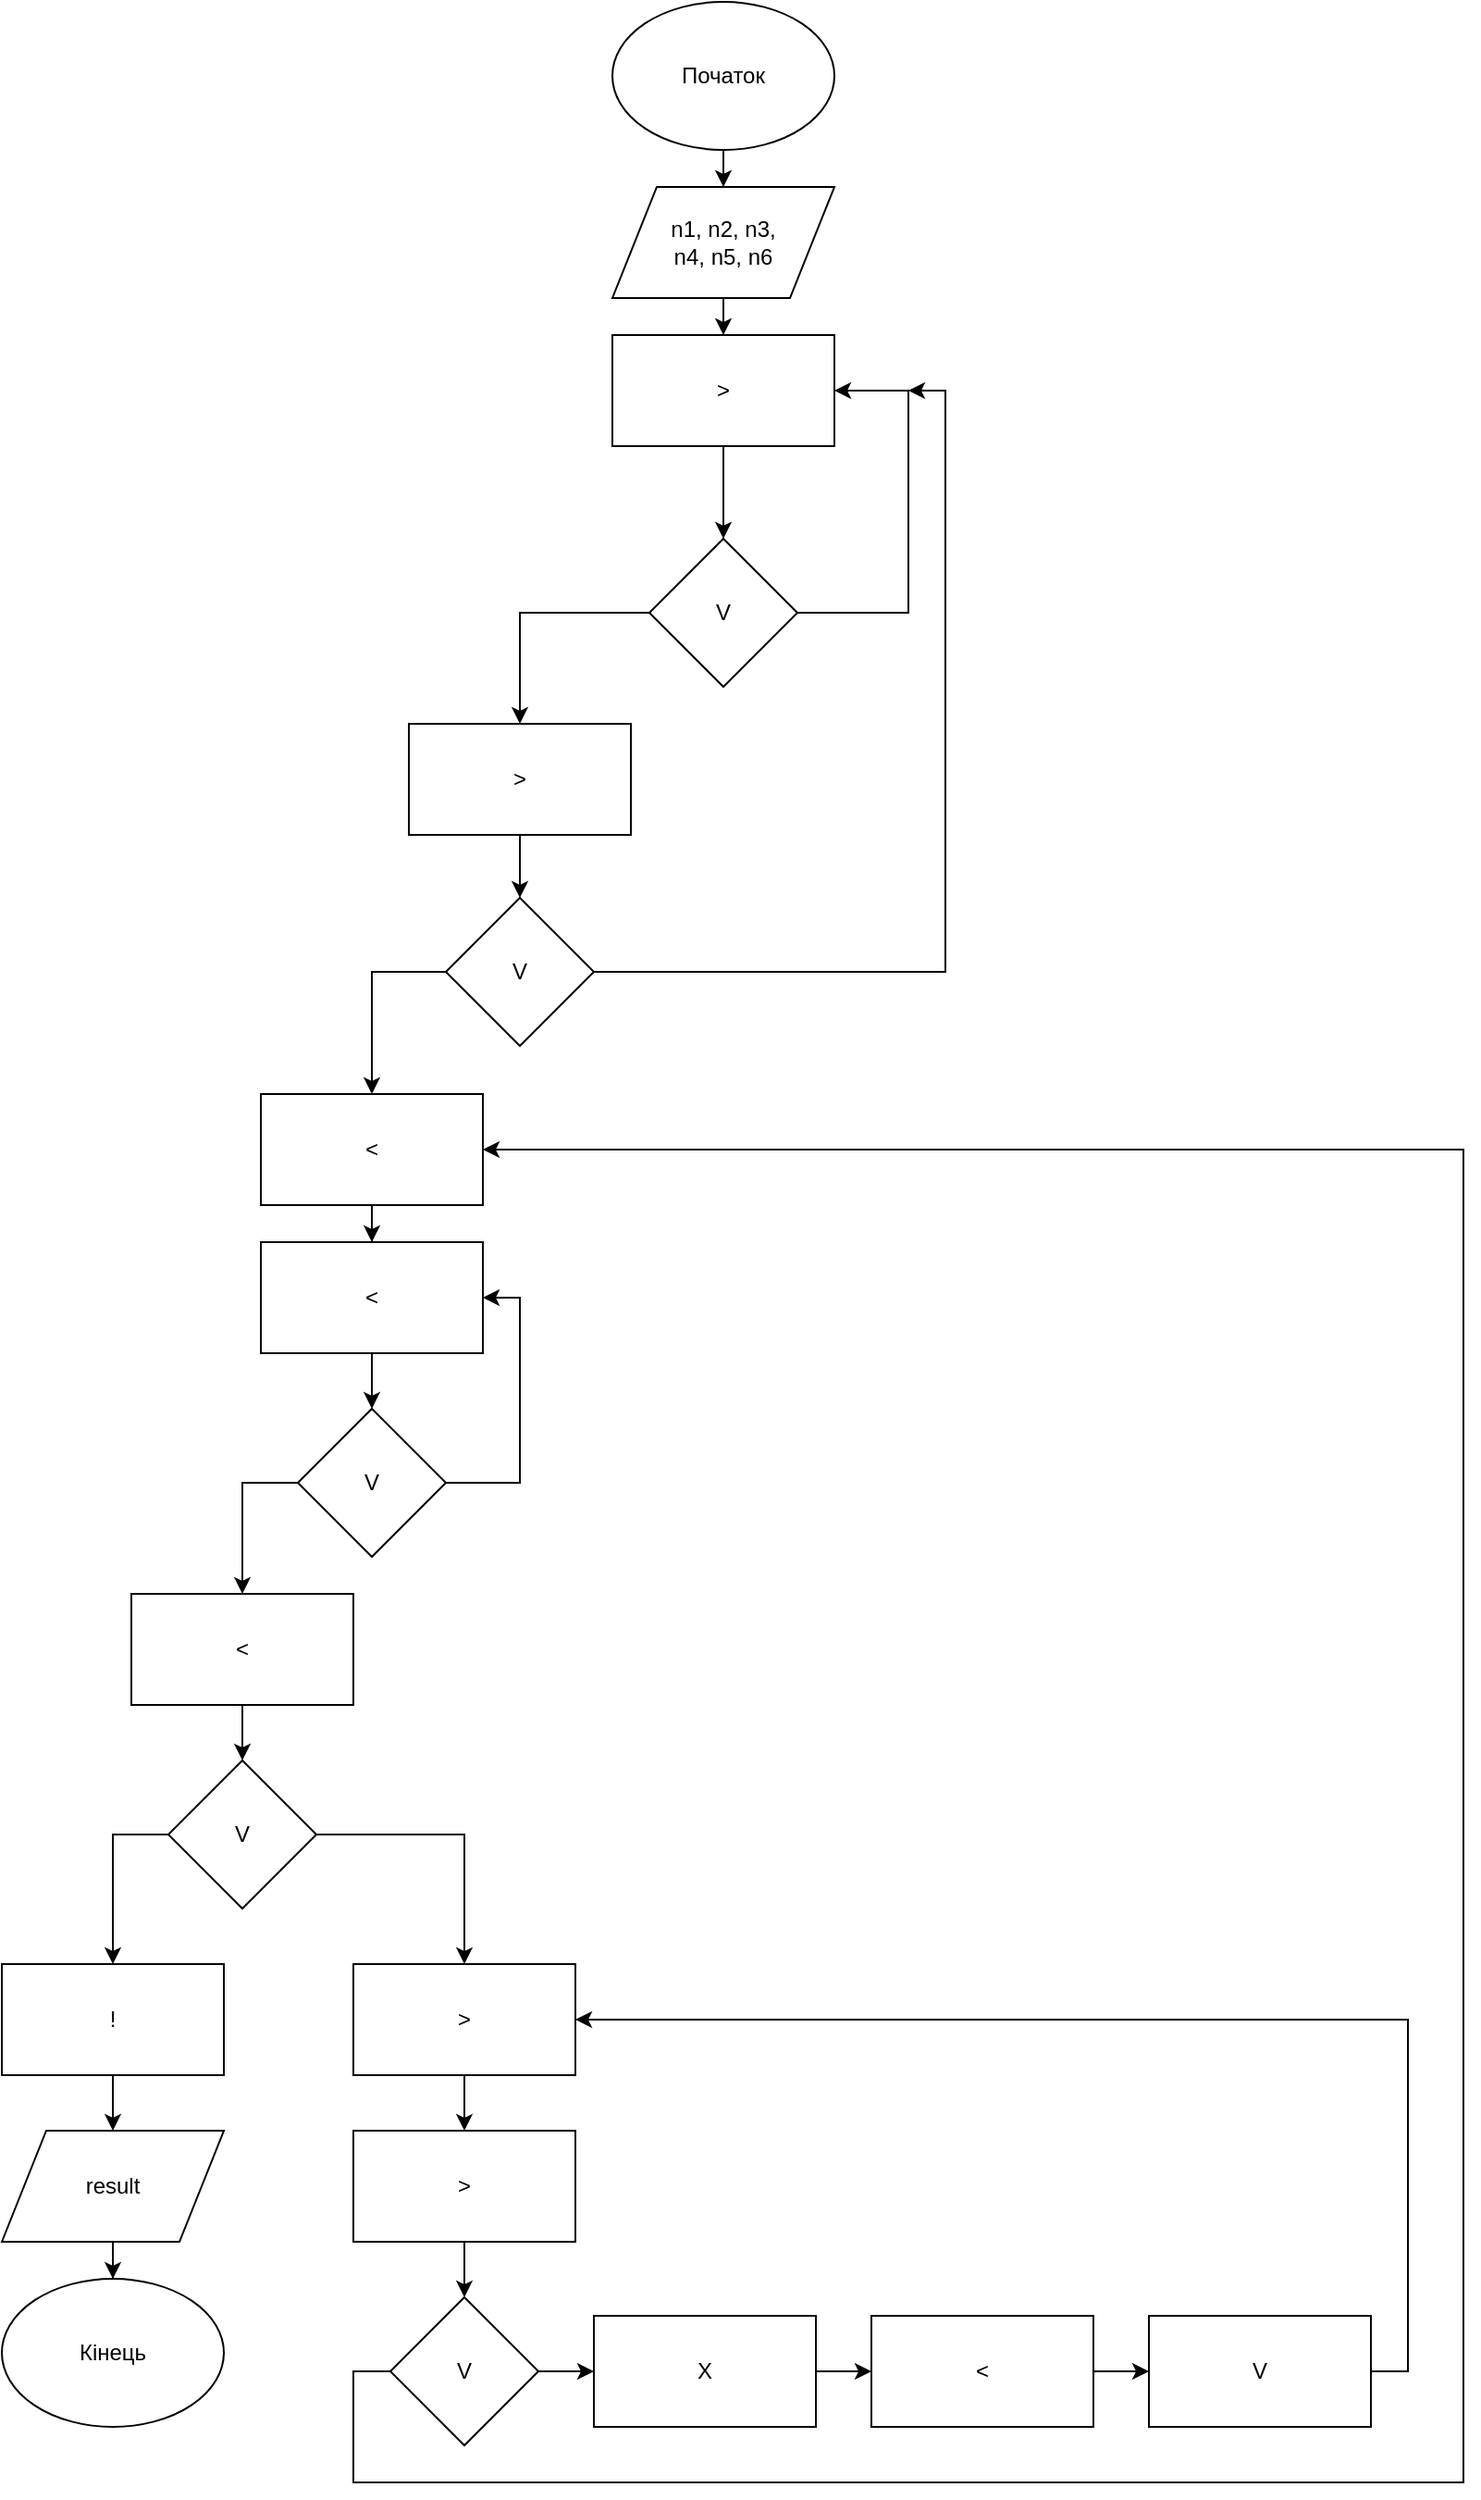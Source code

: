<mxfile version="11.2.9" type="device" pages="1"><diagram id="BqKYqdpwXkHBLk_dcVDU" name="Page-1"><mxGraphModel dx="2946" dy="1604" grid="0" gridSize="10" guides="1" tooltips="1" connect="1" arrows="1" fold="1" page="0" pageScale="1" pageWidth="1600" pageHeight="900" background="none" math="0" shadow="0"><root><mxCell id="0"/><mxCell id="1" parent="0"/><mxCell id="FSeFA0UFV9MDoFBnXV-y-6" value="" style="edgeStyle=orthogonalEdgeStyle;rounded=0;orthogonalLoop=1;jettySize=auto;html=1;" edge="1" parent="1" source="FSeFA0UFV9MDoFBnXV-y-2" target="FSeFA0UFV9MDoFBnXV-y-4"><mxGeometry relative="1" as="geometry"/></mxCell><mxCell id="FSeFA0UFV9MDoFBnXV-y-2" value="Початок" style="ellipse;whiteSpace=wrap;html=1;" vertex="1" parent="1"><mxGeometry x="570" y="140" width="120" height="80" as="geometry"/></mxCell><mxCell id="FSeFA0UFV9MDoFBnXV-y-14" value="" style="edgeStyle=orthogonalEdgeStyle;rounded=0;orthogonalLoop=1;jettySize=auto;html=1;" edge="1" parent="1" source="FSeFA0UFV9MDoFBnXV-y-3" target="FSeFA0UFV9MDoFBnXV-y-10"><mxGeometry relative="1" as="geometry"/></mxCell><mxCell id="FSeFA0UFV9MDoFBnXV-y-3" value="&amp;gt;" style="rounded=0;whiteSpace=wrap;html=1;" vertex="1" parent="1"><mxGeometry x="570" y="320" width="120" height="60" as="geometry"/></mxCell><mxCell id="FSeFA0UFV9MDoFBnXV-y-8" value="" style="edgeStyle=orthogonalEdgeStyle;rounded=0;orthogonalLoop=1;jettySize=auto;html=1;" edge="1" parent="1" source="FSeFA0UFV9MDoFBnXV-y-4" target="FSeFA0UFV9MDoFBnXV-y-3"><mxGeometry relative="1" as="geometry"/></mxCell><mxCell id="FSeFA0UFV9MDoFBnXV-y-4" value="n1, n2, n3, &lt;br&gt;n4, n5, n6" style="shape=parallelogram;perimeter=parallelogramPerimeter;whiteSpace=wrap;html=1;" vertex="1" parent="1"><mxGeometry x="570" y="240" width="120" height="60" as="geometry"/></mxCell><mxCell id="FSeFA0UFV9MDoFBnXV-y-19" style="edgeStyle=orthogonalEdgeStyle;rounded=0;orthogonalLoop=1;jettySize=auto;html=1;exitX=1;exitY=0.5;exitDx=0;exitDy=0;entryX=1;entryY=0.5;entryDx=0;entryDy=0;" edge="1" parent="1" source="FSeFA0UFV9MDoFBnXV-y-10" target="FSeFA0UFV9MDoFBnXV-y-3"><mxGeometry relative="1" as="geometry"><Array as="points"><mxPoint x="730" y="470"/><mxPoint x="730" y="350"/></Array></mxGeometry></mxCell><mxCell id="FSeFA0UFV9MDoFBnXV-y-21" style="edgeStyle=orthogonalEdgeStyle;rounded=0;orthogonalLoop=1;jettySize=auto;html=1;entryX=0.5;entryY=0;entryDx=0;entryDy=0;" edge="1" parent="1" source="FSeFA0UFV9MDoFBnXV-y-10" target="FSeFA0UFV9MDoFBnXV-y-20"><mxGeometry relative="1" as="geometry"/></mxCell><mxCell id="FSeFA0UFV9MDoFBnXV-y-10" value="V" style="rhombus;whiteSpace=wrap;html=1;" vertex="1" parent="1"><mxGeometry x="590" y="430" width="80" height="80" as="geometry"/></mxCell><mxCell id="FSeFA0UFV9MDoFBnXV-y-23" value="" style="edgeStyle=orthogonalEdgeStyle;rounded=0;orthogonalLoop=1;jettySize=auto;html=1;" edge="1" parent="1" source="FSeFA0UFV9MDoFBnXV-y-20" target="FSeFA0UFV9MDoFBnXV-y-22"><mxGeometry relative="1" as="geometry"/></mxCell><mxCell id="FSeFA0UFV9MDoFBnXV-y-20" value="&amp;gt;" style="rounded=0;whiteSpace=wrap;html=1;" vertex="1" parent="1"><mxGeometry x="460" y="530" width="120" height="60" as="geometry"/></mxCell><mxCell id="FSeFA0UFV9MDoFBnXV-y-24" style="edgeStyle=orthogonalEdgeStyle;rounded=0;orthogonalLoop=1;jettySize=auto;html=1;exitX=1;exitY=0.5;exitDx=0;exitDy=0;" edge="1" parent="1" source="FSeFA0UFV9MDoFBnXV-y-22"><mxGeometry relative="1" as="geometry"><mxPoint x="730" y="350" as="targetPoint"/><Array as="points"><mxPoint x="750" y="664"/><mxPoint x="750" y="350"/></Array></mxGeometry></mxCell><mxCell id="FSeFA0UFV9MDoFBnXV-y-28" style="edgeStyle=orthogonalEdgeStyle;rounded=0;orthogonalLoop=1;jettySize=auto;html=1;exitX=0;exitY=0.5;exitDx=0;exitDy=0;entryX=0.5;entryY=0;entryDx=0;entryDy=0;" edge="1" parent="1" source="FSeFA0UFV9MDoFBnXV-y-22" target="FSeFA0UFV9MDoFBnXV-y-25"><mxGeometry relative="1" as="geometry"/></mxCell><mxCell id="FSeFA0UFV9MDoFBnXV-y-22" value="V" style="rhombus;whiteSpace=wrap;html=1;" vertex="1" parent="1"><mxGeometry x="480" y="624" width="80" height="80" as="geometry"/></mxCell><mxCell id="FSeFA0UFV9MDoFBnXV-y-27" value="" style="edgeStyle=orthogonalEdgeStyle;rounded=0;orthogonalLoop=1;jettySize=auto;html=1;" edge="1" parent="1" source="FSeFA0UFV9MDoFBnXV-y-25" target="FSeFA0UFV9MDoFBnXV-y-26"><mxGeometry relative="1" as="geometry"/></mxCell><mxCell id="FSeFA0UFV9MDoFBnXV-y-25" value="&amp;lt;" style="rounded=0;whiteSpace=wrap;html=1;" vertex="1" parent="1"><mxGeometry x="380" y="730" width="120" height="60" as="geometry"/></mxCell><mxCell id="FSeFA0UFV9MDoFBnXV-y-30" value="" style="edgeStyle=orthogonalEdgeStyle;rounded=0;orthogonalLoop=1;jettySize=auto;html=1;" edge="1" parent="1" source="FSeFA0UFV9MDoFBnXV-y-26" target="FSeFA0UFV9MDoFBnXV-y-29"><mxGeometry relative="1" as="geometry"/></mxCell><mxCell id="FSeFA0UFV9MDoFBnXV-y-26" value="&amp;lt;" style="rounded=0;whiteSpace=wrap;html=1;" vertex="1" parent="1"><mxGeometry x="380" y="810" width="120" height="60" as="geometry"/></mxCell><mxCell id="FSeFA0UFV9MDoFBnXV-y-31" style="edgeStyle=orthogonalEdgeStyle;rounded=0;orthogonalLoop=1;jettySize=auto;html=1;exitX=1;exitY=0.5;exitDx=0;exitDy=0;entryX=1;entryY=0.5;entryDx=0;entryDy=0;" edge="1" parent="1" source="FSeFA0UFV9MDoFBnXV-y-29" target="FSeFA0UFV9MDoFBnXV-y-26"><mxGeometry relative="1" as="geometry"><Array as="points"><mxPoint x="520" y="940"/><mxPoint x="520" y="840"/></Array></mxGeometry></mxCell><mxCell id="FSeFA0UFV9MDoFBnXV-y-33" style="edgeStyle=orthogonalEdgeStyle;rounded=0;orthogonalLoop=1;jettySize=auto;html=1;exitX=0;exitY=0.5;exitDx=0;exitDy=0;" edge="1" parent="1" source="FSeFA0UFV9MDoFBnXV-y-29" target="FSeFA0UFV9MDoFBnXV-y-32"><mxGeometry relative="1" as="geometry"/></mxCell><mxCell id="FSeFA0UFV9MDoFBnXV-y-29" value="V" style="rhombus;whiteSpace=wrap;html=1;" vertex="1" parent="1"><mxGeometry x="400" y="900" width="80" height="80" as="geometry"/></mxCell><mxCell id="FSeFA0UFV9MDoFBnXV-y-35" value="" style="edgeStyle=orthogonalEdgeStyle;rounded=0;orthogonalLoop=1;jettySize=auto;html=1;" edge="1" parent="1" source="FSeFA0UFV9MDoFBnXV-y-32" target="FSeFA0UFV9MDoFBnXV-y-34"><mxGeometry relative="1" as="geometry"/></mxCell><mxCell id="FSeFA0UFV9MDoFBnXV-y-32" value="&amp;lt;" style="rounded=0;whiteSpace=wrap;html=1;" vertex="1" parent="1"><mxGeometry x="310" y="1000" width="120" height="60" as="geometry"/></mxCell><mxCell id="FSeFA0UFV9MDoFBnXV-y-37" style="edgeStyle=orthogonalEdgeStyle;rounded=0;orthogonalLoop=1;jettySize=auto;html=1;exitX=1;exitY=0.5;exitDx=0;exitDy=0;entryX=0.5;entryY=0;entryDx=0;entryDy=0;" edge="1" parent="1" source="FSeFA0UFV9MDoFBnXV-y-34" target="FSeFA0UFV9MDoFBnXV-y-36"><mxGeometry relative="1" as="geometry"/></mxCell><mxCell id="FSeFA0UFV9MDoFBnXV-y-50" style="edgeStyle=orthogonalEdgeStyle;rounded=0;orthogonalLoop=1;jettySize=auto;html=1;exitX=0;exitY=0.5;exitDx=0;exitDy=0;entryX=0.5;entryY=0;entryDx=0;entryDy=0;" edge="1" parent="1" source="FSeFA0UFV9MDoFBnXV-y-34" target="FSeFA0UFV9MDoFBnXV-y-49"><mxGeometry relative="1" as="geometry"/></mxCell><mxCell id="FSeFA0UFV9MDoFBnXV-y-34" value="V" style="rhombus;whiteSpace=wrap;html=1;" vertex="1" parent="1"><mxGeometry x="330" y="1090" width="80" height="80" as="geometry"/></mxCell><mxCell id="FSeFA0UFV9MDoFBnXV-y-39" value="" style="edgeStyle=orthogonalEdgeStyle;rounded=0;orthogonalLoop=1;jettySize=auto;html=1;" edge="1" parent="1" source="FSeFA0UFV9MDoFBnXV-y-36" target="FSeFA0UFV9MDoFBnXV-y-38"><mxGeometry relative="1" as="geometry"/></mxCell><mxCell id="FSeFA0UFV9MDoFBnXV-y-36" value="&amp;gt;" style="rounded=0;whiteSpace=wrap;html=1;" vertex="1" parent="1"><mxGeometry x="430" y="1200" width="120" height="60" as="geometry"/></mxCell><mxCell id="FSeFA0UFV9MDoFBnXV-y-41" value="" style="edgeStyle=orthogonalEdgeStyle;rounded=0;orthogonalLoop=1;jettySize=auto;html=1;" edge="1" parent="1" source="FSeFA0UFV9MDoFBnXV-y-38" target="FSeFA0UFV9MDoFBnXV-y-40"><mxGeometry relative="1" as="geometry"/></mxCell><mxCell id="FSeFA0UFV9MDoFBnXV-y-38" value="&amp;gt;" style="rounded=0;whiteSpace=wrap;html=1;" vertex="1" parent="1"><mxGeometry x="430" y="1290" width="120" height="60" as="geometry"/></mxCell><mxCell id="FSeFA0UFV9MDoFBnXV-y-43" value="" style="edgeStyle=orthogonalEdgeStyle;rounded=0;orthogonalLoop=1;jettySize=auto;html=1;" edge="1" parent="1" source="FSeFA0UFV9MDoFBnXV-y-40" target="FSeFA0UFV9MDoFBnXV-y-42"><mxGeometry relative="1" as="geometry"/></mxCell><mxCell id="FSeFA0UFV9MDoFBnXV-y-55" style="edgeStyle=orthogonalEdgeStyle;rounded=0;orthogonalLoop=1;jettySize=auto;html=1;exitX=0;exitY=0.5;exitDx=0;exitDy=0;entryX=1;entryY=0.5;entryDx=0;entryDy=0;" edge="1" parent="1" source="FSeFA0UFV9MDoFBnXV-y-40" target="FSeFA0UFV9MDoFBnXV-y-25"><mxGeometry relative="1" as="geometry"><mxPoint x="1180" y="720" as="targetPoint"/><Array as="points"><mxPoint x="430" y="1420"/><mxPoint x="430" y="1480"/><mxPoint x="1030" y="1480"/><mxPoint x="1030" y="760"/></Array></mxGeometry></mxCell><mxCell id="FSeFA0UFV9MDoFBnXV-y-40" value="V" style="rhombus;whiteSpace=wrap;html=1;" vertex="1" parent="1"><mxGeometry x="450" y="1380" width="80" height="80" as="geometry"/></mxCell><mxCell id="FSeFA0UFV9MDoFBnXV-y-45" value="" style="edgeStyle=orthogonalEdgeStyle;rounded=0;orthogonalLoop=1;jettySize=auto;html=1;" edge="1" parent="1" source="FSeFA0UFV9MDoFBnXV-y-42" target="FSeFA0UFV9MDoFBnXV-y-44"><mxGeometry relative="1" as="geometry"/></mxCell><mxCell id="FSeFA0UFV9MDoFBnXV-y-42" value="X" style="rounded=0;whiteSpace=wrap;html=1;" vertex="1" parent="1"><mxGeometry x="560" y="1390" width="120" height="60" as="geometry"/></mxCell><mxCell id="FSeFA0UFV9MDoFBnXV-y-47" value="" style="edgeStyle=orthogonalEdgeStyle;rounded=0;orthogonalLoop=1;jettySize=auto;html=1;" edge="1" parent="1" source="FSeFA0UFV9MDoFBnXV-y-44" target="FSeFA0UFV9MDoFBnXV-y-46"><mxGeometry relative="1" as="geometry"/></mxCell><mxCell id="FSeFA0UFV9MDoFBnXV-y-44" value="&amp;lt;" style="rounded=0;whiteSpace=wrap;html=1;" vertex="1" parent="1"><mxGeometry x="710" y="1390" width="120" height="60" as="geometry"/></mxCell><mxCell id="FSeFA0UFV9MDoFBnXV-y-48" style="edgeStyle=orthogonalEdgeStyle;rounded=0;orthogonalLoop=1;jettySize=auto;html=1;exitX=1;exitY=0.5;exitDx=0;exitDy=0;entryX=1;entryY=0.5;entryDx=0;entryDy=0;" edge="1" parent="1" source="FSeFA0UFV9MDoFBnXV-y-46" target="FSeFA0UFV9MDoFBnXV-y-36"><mxGeometry relative="1" as="geometry"/></mxCell><mxCell id="FSeFA0UFV9MDoFBnXV-y-46" value="V" style="rounded=0;whiteSpace=wrap;html=1;" vertex="1" parent="1"><mxGeometry x="860" y="1390" width="120" height="60" as="geometry"/></mxCell><mxCell id="FSeFA0UFV9MDoFBnXV-y-52" value="" style="edgeStyle=orthogonalEdgeStyle;rounded=0;orthogonalLoop=1;jettySize=auto;html=1;" edge="1" parent="1" source="FSeFA0UFV9MDoFBnXV-y-49" target="FSeFA0UFV9MDoFBnXV-y-51"><mxGeometry relative="1" as="geometry"/></mxCell><mxCell id="FSeFA0UFV9MDoFBnXV-y-49" value="!" style="rounded=0;whiteSpace=wrap;html=1;" vertex="1" parent="1"><mxGeometry x="240" y="1200" width="120" height="60" as="geometry"/></mxCell><mxCell id="FSeFA0UFV9MDoFBnXV-y-54" value="" style="edgeStyle=orthogonalEdgeStyle;rounded=0;orthogonalLoop=1;jettySize=auto;html=1;" edge="1" parent="1" source="FSeFA0UFV9MDoFBnXV-y-51" target="FSeFA0UFV9MDoFBnXV-y-53"><mxGeometry relative="1" as="geometry"/></mxCell><mxCell id="FSeFA0UFV9MDoFBnXV-y-51" value="result" style="shape=parallelogram;perimeter=parallelogramPerimeter;whiteSpace=wrap;html=1;" vertex="1" parent="1"><mxGeometry x="240" y="1290" width="120" height="60" as="geometry"/></mxCell><mxCell id="FSeFA0UFV9MDoFBnXV-y-53" value="Кінець" style="ellipse;whiteSpace=wrap;html=1;" vertex="1" parent="1"><mxGeometry x="240" y="1370" width="120" height="80" as="geometry"/></mxCell></root></mxGraphModel></diagram></mxfile>